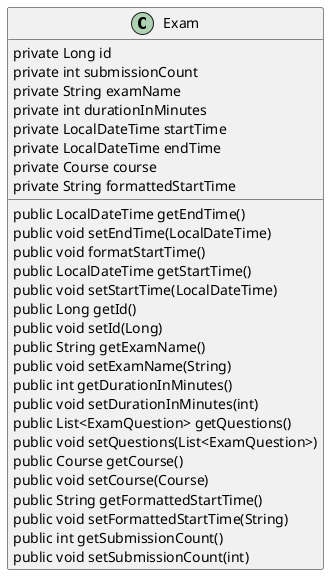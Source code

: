 @startuml
skinparam classAttributeIconSize 0
class Exam {
    private Long id
    private int submissionCount
    private String examName
    private int durationInMinutes
    private LocalDateTime startTime
    private LocalDateTime endTime
    private Course course
    private String formattedStartTime
    public LocalDateTime getEndTime()
    public void setEndTime(LocalDateTime)
    public void formatStartTime()
    public LocalDateTime getStartTime()
    public void setStartTime(LocalDateTime)
    public Long getId()
    public void setId(Long)
    public String getExamName()
    public void setExamName(String)
    public int getDurationInMinutes()
    public void setDurationInMinutes(int)
    public List<ExamQuestion> getQuestions()
    public void setQuestions(List<ExamQuestion>)
    public Course getCourse()
    public void setCourse(Course)
    public String getFormattedStartTime()
    public void setFormattedStartTime(String)
    public int getSubmissionCount()
    public void setSubmissionCount(int)
}
@enduml
